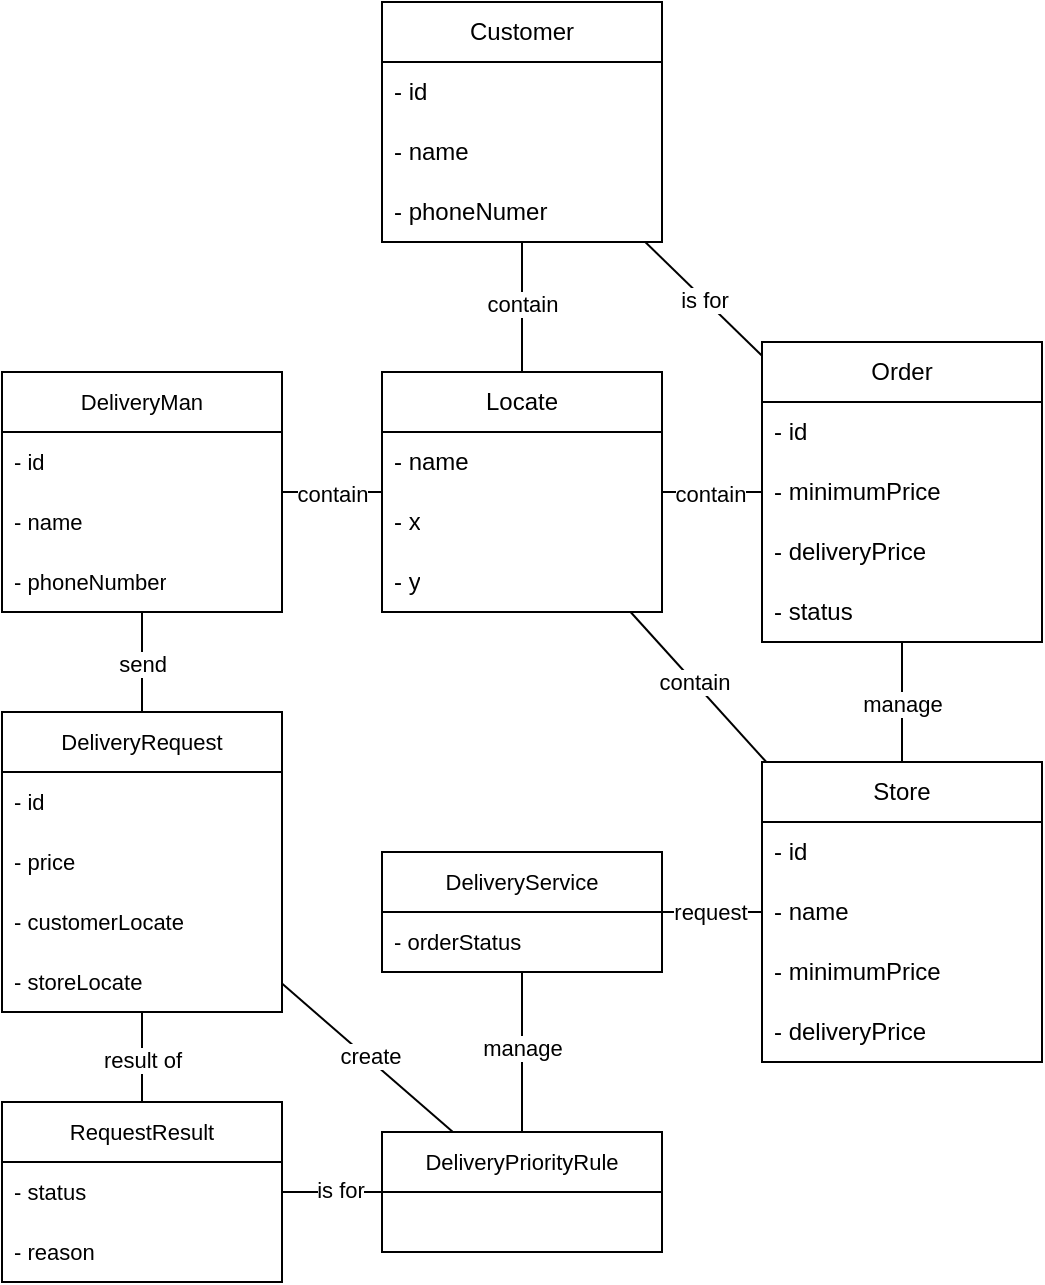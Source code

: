 <mxfile version="24.8.4">
  <diagram id="C5RBs43oDa-KdzZeNtuy" name="Page-1">
    <mxGraphModel dx="1687" dy="914" grid="1" gridSize="10" guides="1" tooltips="1" connect="1" arrows="1" fold="1" page="1" pageScale="1" pageWidth="827" pageHeight="1169" math="0" shadow="0">
      <root>
        <mxCell id="WIyWlLk6GJQsqaUBKTNV-0" />
        <mxCell id="WIyWlLk6GJQsqaUBKTNV-1" parent="WIyWlLk6GJQsqaUBKTNV-0" />
        <mxCell id="I0P8G4K_VJkwYlpdF_ab-0" value="Order" style="swimlane;fontStyle=0;childLayout=stackLayout;horizontal=1;startSize=30;horizontalStack=0;resizeParent=1;resizeParentMax=0;resizeLast=0;collapsible=1;marginBottom=0;whiteSpace=wrap;html=1;" vertex="1" parent="WIyWlLk6GJQsqaUBKTNV-1">
          <mxGeometry x="290" y="250" width="140" height="150" as="geometry">
            <mxRectangle x="160" y="190" width="70" height="30" as="alternateBounds" />
          </mxGeometry>
        </mxCell>
        <mxCell id="I0P8G4K_VJkwYlpdF_ab-1" value="- id" style="text;strokeColor=none;fillColor=none;align=left;verticalAlign=middle;spacingLeft=4;spacingRight=4;overflow=hidden;points=[[0,0.5],[1,0.5]];portConstraint=eastwest;rotatable=0;whiteSpace=wrap;html=1;" vertex="1" parent="I0P8G4K_VJkwYlpdF_ab-0">
          <mxGeometry y="30" width="140" height="30" as="geometry" />
        </mxCell>
        <mxCell id="I0P8G4K_VJkwYlpdF_ab-3" value="- minimumPrice" style="text;strokeColor=none;fillColor=none;align=left;verticalAlign=middle;spacingLeft=4;spacingRight=4;overflow=hidden;points=[[0,0.5],[1,0.5]];portConstraint=eastwest;rotatable=0;whiteSpace=wrap;html=1;" vertex="1" parent="I0P8G4K_VJkwYlpdF_ab-0">
          <mxGeometry y="60" width="140" height="30" as="geometry" />
        </mxCell>
        <mxCell id="I0P8G4K_VJkwYlpdF_ab-8" value="- deliveryPrice" style="text;strokeColor=none;fillColor=none;align=left;verticalAlign=middle;spacingLeft=4;spacingRight=4;overflow=hidden;points=[[0,0.5],[1,0.5]];portConstraint=eastwest;rotatable=0;whiteSpace=wrap;html=1;" vertex="1" parent="I0P8G4K_VJkwYlpdF_ab-0">
          <mxGeometry y="90" width="140" height="30" as="geometry" />
        </mxCell>
        <mxCell id="I0P8G4K_VJkwYlpdF_ab-9" value="- status" style="text;strokeColor=none;fillColor=none;align=left;verticalAlign=middle;spacingLeft=4;spacingRight=4;overflow=hidden;points=[[0,0.5],[1,0.5]];portConstraint=eastwest;rotatable=0;whiteSpace=wrap;html=1;" vertex="1" parent="I0P8G4K_VJkwYlpdF_ab-0">
          <mxGeometry y="120" width="140" height="30" as="geometry" />
        </mxCell>
        <mxCell id="I0P8G4K_VJkwYlpdF_ab-139" style="edgeStyle=none;shape=connector;rounded=0;orthogonalLoop=1;jettySize=auto;html=1;strokeColor=default;align=center;verticalAlign=middle;fontFamily=Helvetica;fontSize=11;fontColor=default;labelBackgroundColor=default;endArrow=none;" edge="1" parent="WIyWlLk6GJQsqaUBKTNV-1" source="I0P8G4K_VJkwYlpdF_ab-10" target="I0P8G4K_VJkwYlpdF_ab-132">
          <mxGeometry relative="1" as="geometry" />
        </mxCell>
        <mxCell id="I0P8G4K_VJkwYlpdF_ab-141" value="request" style="edgeLabel;html=1;align=center;verticalAlign=middle;resizable=0;points=[];fontFamily=Helvetica;fontSize=11;fontColor=default;labelBackgroundColor=default;" vertex="1" connectable="0" parent="I0P8G4K_VJkwYlpdF_ab-139">
          <mxGeometry x="0.046" relative="1" as="geometry">
            <mxPoint as="offset" />
          </mxGeometry>
        </mxCell>
        <mxCell id="I0P8G4K_VJkwYlpdF_ab-10" value="Store" style="swimlane;fontStyle=0;childLayout=stackLayout;horizontal=1;startSize=30;horizontalStack=0;resizeParent=1;resizeParentMax=0;resizeLast=0;collapsible=1;marginBottom=0;whiteSpace=wrap;html=1;" vertex="1" parent="WIyWlLk6GJQsqaUBKTNV-1">
          <mxGeometry x="290" y="460" width="140" height="150" as="geometry">
            <mxRectangle x="160" y="190" width="70" height="30" as="alternateBounds" />
          </mxGeometry>
        </mxCell>
        <mxCell id="I0P8G4K_VJkwYlpdF_ab-11" value="- id" style="text;strokeColor=none;fillColor=none;align=left;verticalAlign=middle;spacingLeft=4;spacingRight=4;overflow=hidden;points=[[0,0.5],[1,0.5]];portConstraint=eastwest;rotatable=0;whiteSpace=wrap;html=1;" vertex="1" parent="I0P8G4K_VJkwYlpdF_ab-10">
          <mxGeometry y="30" width="140" height="30" as="geometry" />
        </mxCell>
        <mxCell id="I0P8G4K_VJkwYlpdF_ab-12" value="- name" style="text;strokeColor=none;fillColor=none;align=left;verticalAlign=middle;spacingLeft=4;spacingRight=4;overflow=hidden;points=[[0,0.5],[1,0.5]];portConstraint=eastwest;rotatable=0;whiteSpace=wrap;html=1;" vertex="1" parent="I0P8G4K_VJkwYlpdF_ab-10">
          <mxGeometry y="60" width="140" height="30" as="geometry" />
        </mxCell>
        <mxCell id="I0P8G4K_VJkwYlpdF_ab-13" value="- minimumPrice" style="text;strokeColor=none;fillColor=none;align=left;verticalAlign=middle;spacingLeft=4;spacingRight=4;overflow=hidden;points=[[0,0.5],[1,0.5]];portConstraint=eastwest;rotatable=0;whiteSpace=wrap;html=1;" vertex="1" parent="I0P8G4K_VJkwYlpdF_ab-10">
          <mxGeometry y="90" width="140" height="30" as="geometry" />
        </mxCell>
        <mxCell id="I0P8G4K_VJkwYlpdF_ab-14" value="- deliveryPrice" style="text;strokeColor=none;fillColor=none;align=left;verticalAlign=middle;spacingLeft=4;spacingRight=4;overflow=hidden;points=[[0,0.5],[1,0.5]];portConstraint=eastwest;rotatable=0;whiteSpace=wrap;html=1;" vertex="1" parent="I0P8G4K_VJkwYlpdF_ab-10">
          <mxGeometry y="120" width="140" height="30" as="geometry" />
        </mxCell>
        <mxCell id="I0P8G4K_VJkwYlpdF_ab-17" value="" style="endArrow=none;html=1;rounded=0;strokeColor=default;align=center;verticalAlign=middle;fontFamily=Helvetica;fontSize=11;fontColor=default;labelBackgroundColor=default;" edge="1" parent="WIyWlLk6GJQsqaUBKTNV-1" source="I0P8G4K_VJkwYlpdF_ab-10" target="I0P8G4K_VJkwYlpdF_ab-0">
          <mxGeometry width="50" height="50" relative="1" as="geometry">
            <mxPoint x="520" y="620" as="sourcePoint" />
            <mxPoint x="570" y="570" as="targetPoint" />
          </mxGeometry>
        </mxCell>
        <mxCell id="I0P8G4K_VJkwYlpdF_ab-18" value="manage" style="edgeLabel;html=1;align=center;verticalAlign=middle;resizable=0;points=[];fontFamily=Helvetica;fontSize=11;fontColor=default;labelBackgroundColor=default;" vertex="1" connectable="0" parent="I0P8G4K_VJkwYlpdF_ab-17">
          <mxGeometry x="0.075" y="2" relative="1" as="geometry">
            <mxPoint x="2" y="3" as="offset" />
          </mxGeometry>
        </mxCell>
        <mxCell id="I0P8G4K_VJkwYlpdF_ab-64" value="" style="edgeStyle=none;shape=connector;rounded=0;orthogonalLoop=1;jettySize=auto;html=1;strokeColor=default;align=center;verticalAlign=middle;fontFamily=Helvetica;fontSize=11;fontColor=default;labelBackgroundColor=default;endArrow=none;" edge="1" parent="WIyWlLk6GJQsqaUBKTNV-1" source="I0P8G4K_VJkwYlpdF_ab-53" target="I0P8G4K_VJkwYlpdF_ab-60">
          <mxGeometry relative="1" as="geometry" />
        </mxCell>
        <mxCell id="I0P8G4K_VJkwYlpdF_ab-65" value="contain" style="edgeLabel;html=1;align=center;verticalAlign=middle;resizable=0;points=[];fontFamily=Helvetica;fontSize=11;fontColor=default;labelBackgroundColor=default;" vertex="1" connectable="0" parent="I0P8G4K_VJkwYlpdF_ab-64">
          <mxGeometry x="-0.054" y="-1" relative="1" as="geometry">
            <mxPoint x="1" as="offset" />
          </mxGeometry>
        </mxCell>
        <mxCell id="I0P8G4K_VJkwYlpdF_ab-53" value="Customer" style="swimlane;fontStyle=0;childLayout=stackLayout;horizontal=1;startSize=30;horizontalStack=0;resizeParent=1;resizeParentMax=0;resizeLast=0;collapsible=1;marginBottom=0;whiteSpace=wrap;html=1;" vertex="1" parent="WIyWlLk6GJQsqaUBKTNV-1">
          <mxGeometry x="100" y="80" width="140" height="120" as="geometry">
            <mxRectangle x="160" y="190" width="70" height="30" as="alternateBounds" />
          </mxGeometry>
        </mxCell>
        <mxCell id="I0P8G4K_VJkwYlpdF_ab-54" value="- id" style="text;strokeColor=none;fillColor=none;align=left;verticalAlign=middle;spacingLeft=4;spacingRight=4;overflow=hidden;points=[[0,0.5],[1,0.5]];portConstraint=eastwest;rotatable=0;whiteSpace=wrap;html=1;" vertex="1" parent="I0P8G4K_VJkwYlpdF_ab-53">
          <mxGeometry y="30" width="140" height="30" as="geometry" />
        </mxCell>
        <mxCell id="I0P8G4K_VJkwYlpdF_ab-55" value="- name" style="text;strokeColor=none;fillColor=none;align=left;verticalAlign=middle;spacingLeft=4;spacingRight=4;overflow=hidden;points=[[0,0.5],[1,0.5]];portConstraint=eastwest;rotatable=0;whiteSpace=wrap;html=1;" vertex="1" parent="I0P8G4K_VJkwYlpdF_ab-53">
          <mxGeometry y="60" width="140" height="30" as="geometry" />
        </mxCell>
        <mxCell id="I0P8G4K_VJkwYlpdF_ab-56" value="- phoneNumer" style="text;strokeColor=none;fillColor=none;align=left;verticalAlign=middle;spacingLeft=4;spacingRight=4;overflow=hidden;points=[[0,0.5],[1,0.5]];portConstraint=eastwest;rotatable=0;whiteSpace=wrap;html=1;" vertex="1" parent="I0P8G4K_VJkwYlpdF_ab-53">
          <mxGeometry y="90" width="140" height="30" as="geometry" />
        </mxCell>
        <mxCell id="I0P8G4K_VJkwYlpdF_ab-60" value="Locate" style="swimlane;fontStyle=0;childLayout=stackLayout;horizontal=1;startSize=30;horizontalStack=0;resizeParent=1;resizeParentMax=0;resizeLast=0;collapsible=1;marginBottom=0;whiteSpace=wrap;html=1;" vertex="1" parent="WIyWlLk6GJQsqaUBKTNV-1">
          <mxGeometry x="100" y="265" width="140" height="120" as="geometry">
            <mxRectangle x="160" y="190" width="70" height="30" as="alternateBounds" />
          </mxGeometry>
        </mxCell>
        <mxCell id="I0P8G4K_VJkwYlpdF_ab-63" value="- name" style="text;strokeColor=none;fillColor=none;align=left;verticalAlign=middle;spacingLeft=4;spacingRight=4;overflow=hidden;points=[[0,0.5],[1,0.5]];portConstraint=eastwest;rotatable=0;whiteSpace=wrap;html=1;" vertex="1" parent="I0P8G4K_VJkwYlpdF_ab-60">
          <mxGeometry y="30" width="140" height="30" as="geometry" />
        </mxCell>
        <mxCell id="I0P8G4K_VJkwYlpdF_ab-61" value="- x" style="text;strokeColor=none;fillColor=none;align=left;verticalAlign=middle;spacingLeft=4;spacingRight=4;overflow=hidden;points=[[0,0.5],[1,0.5]];portConstraint=eastwest;rotatable=0;whiteSpace=wrap;html=1;" vertex="1" parent="I0P8G4K_VJkwYlpdF_ab-60">
          <mxGeometry y="60" width="140" height="30" as="geometry" />
        </mxCell>
        <mxCell id="I0P8G4K_VJkwYlpdF_ab-62" value="- y" style="text;strokeColor=none;fillColor=none;align=left;verticalAlign=middle;spacingLeft=4;spacingRight=4;overflow=hidden;points=[[0,0.5],[1,0.5]];portConstraint=eastwest;rotatable=0;whiteSpace=wrap;html=1;" vertex="1" parent="I0P8G4K_VJkwYlpdF_ab-60">
          <mxGeometry y="90" width="140" height="30" as="geometry" />
        </mxCell>
        <mxCell id="I0P8G4K_VJkwYlpdF_ab-66" value="" style="edgeStyle=none;shape=connector;rounded=0;orthogonalLoop=1;jettySize=auto;html=1;strokeColor=default;align=center;verticalAlign=middle;fontFamily=Helvetica;fontSize=11;fontColor=default;labelBackgroundColor=default;endArrow=none;" edge="1" parent="WIyWlLk6GJQsqaUBKTNV-1" source="I0P8G4K_VJkwYlpdF_ab-60" target="I0P8G4K_VJkwYlpdF_ab-10">
          <mxGeometry relative="1" as="geometry" />
        </mxCell>
        <mxCell id="I0P8G4K_VJkwYlpdF_ab-68" value="contain" style="edgeLabel;html=1;align=center;verticalAlign=middle;resizable=0;points=[];fontFamily=Helvetica;fontSize=11;fontColor=default;labelBackgroundColor=default;" vertex="1" connectable="0" parent="I0P8G4K_VJkwYlpdF_ab-66">
          <mxGeometry x="-0.069" relative="1" as="geometry">
            <mxPoint as="offset" />
          </mxGeometry>
        </mxCell>
        <mxCell id="I0P8G4K_VJkwYlpdF_ab-76" value="" style="edgeStyle=none;shape=connector;rounded=0;orthogonalLoop=1;jettySize=auto;html=1;strokeColor=default;align=center;verticalAlign=middle;fontFamily=Helvetica;fontSize=11;fontColor=default;labelBackgroundColor=default;endArrow=none;" edge="1" parent="WIyWlLk6GJQsqaUBKTNV-1" source="I0P8G4K_VJkwYlpdF_ab-72" target="I0P8G4K_VJkwYlpdF_ab-60">
          <mxGeometry relative="1" as="geometry" />
        </mxCell>
        <mxCell id="I0P8G4K_VJkwYlpdF_ab-77" value="contain" style="edgeLabel;html=1;align=center;verticalAlign=middle;resizable=0;points=[];fontFamily=Helvetica;fontSize=11;fontColor=default;labelBackgroundColor=default;" vertex="1" connectable="0" parent="I0P8G4K_VJkwYlpdF_ab-76">
          <mxGeometry x="-0.004" y="-1" relative="1" as="geometry">
            <mxPoint as="offset" />
          </mxGeometry>
        </mxCell>
        <mxCell id="I0P8G4K_VJkwYlpdF_ab-116" style="edgeStyle=none;shape=connector;rounded=0;orthogonalLoop=1;jettySize=auto;html=1;strokeColor=default;align=center;verticalAlign=middle;fontFamily=Helvetica;fontSize=11;fontColor=default;labelBackgroundColor=default;endArrow=none;" edge="1" parent="WIyWlLk6GJQsqaUBKTNV-1" source="I0P8G4K_VJkwYlpdF_ab-72" target="I0P8G4K_VJkwYlpdF_ab-86">
          <mxGeometry relative="1" as="geometry" />
        </mxCell>
        <mxCell id="I0P8G4K_VJkwYlpdF_ab-119" value="send" style="edgeLabel;html=1;align=center;verticalAlign=middle;resizable=0;points=[];fontFamily=Helvetica;fontSize=11;fontColor=default;labelBackgroundColor=default;" vertex="1" connectable="0" parent="I0P8G4K_VJkwYlpdF_ab-116">
          <mxGeometry x="0.029" relative="1" as="geometry">
            <mxPoint as="offset" />
          </mxGeometry>
        </mxCell>
        <mxCell id="I0P8G4K_VJkwYlpdF_ab-72" value="DeliveryMan" style="swimlane;fontStyle=0;childLayout=stackLayout;horizontal=1;startSize=30;horizontalStack=0;resizeParent=1;resizeParentMax=0;resizeLast=0;collapsible=1;marginBottom=0;whiteSpace=wrap;html=1;fontFamily=Helvetica;fontSize=11;fontColor=default;labelBackgroundColor=default;" vertex="1" parent="WIyWlLk6GJQsqaUBKTNV-1">
          <mxGeometry x="-90" y="265" width="140" height="120" as="geometry" />
        </mxCell>
        <mxCell id="I0P8G4K_VJkwYlpdF_ab-73" value="- id" style="text;strokeColor=none;fillColor=none;align=left;verticalAlign=middle;spacingLeft=4;spacingRight=4;overflow=hidden;points=[[0,0.5],[1,0.5]];portConstraint=eastwest;rotatable=0;whiteSpace=wrap;html=1;fontFamily=Helvetica;fontSize=11;fontColor=default;labelBackgroundColor=default;" vertex="1" parent="I0P8G4K_VJkwYlpdF_ab-72">
          <mxGeometry y="30" width="140" height="30" as="geometry" />
        </mxCell>
        <mxCell id="I0P8G4K_VJkwYlpdF_ab-74" value="- name" style="text;strokeColor=none;fillColor=none;align=left;verticalAlign=middle;spacingLeft=4;spacingRight=4;overflow=hidden;points=[[0,0.5],[1,0.5]];portConstraint=eastwest;rotatable=0;whiteSpace=wrap;html=1;fontFamily=Helvetica;fontSize=11;fontColor=default;labelBackgroundColor=default;" vertex="1" parent="I0P8G4K_VJkwYlpdF_ab-72">
          <mxGeometry y="60" width="140" height="30" as="geometry" />
        </mxCell>
        <mxCell id="I0P8G4K_VJkwYlpdF_ab-75" value="- phoneNumber" style="text;strokeColor=none;fillColor=none;align=left;verticalAlign=middle;spacingLeft=4;spacingRight=4;overflow=hidden;points=[[0,0.5],[1,0.5]];portConstraint=eastwest;rotatable=0;whiteSpace=wrap;html=1;fontFamily=Helvetica;fontSize=11;fontColor=default;labelBackgroundColor=default;" vertex="1" parent="I0P8G4K_VJkwYlpdF_ab-72">
          <mxGeometry y="90" width="140" height="30" as="geometry" />
        </mxCell>
        <mxCell id="I0P8G4K_VJkwYlpdF_ab-117" style="edgeStyle=none;shape=connector;rounded=0;orthogonalLoop=1;jettySize=auto;html=1;strokeColor=default;align=center;verticalAlign=middle;fontFamily=Helvetica;fontSize=11;fontColor=default;labelBackgroundColor=default;endArrow=none;" edge="1" parent="WIyWlLk6GJQsqaUBKTNV-1" source="I0P8G4K_VJkwYlpdF_ab-79" target="I0P8G4K_VJkwYlpdF_ab-86">
          <mxGeometry relative="1" as="geometry" />
        </mxCell>
        <mxCell id="I0P8G4K_VJkwYlpdF_ab-118" value="result of" style="edgeLabel;html=1;align=center;verticalAlign=middle;resizable=0;points=[];fontFamily=Helvetica;fontSize=11;fontColor=default;labelBackgroundColor=default;" vertex="1" connectable="0" parent="I0P8G4K_VJkwYlpdF_ab-117">
          <mxGeometry x="-0.073" relative="1" as="geometry">
            <mxPoint as="offset" />
          </mxGeometry>
        </mxCell>
        <mxCell id="I0P8G4K_VJkwYlpdF_ab-128" style="edgeStyle=none;shape=connector;rounded=0;orthogonalLoop=1;jettySize=auto;html=1;strokeColor=default;align=center;verticalAlign=middle;fontFamily=Helvetica;fontSize=11;fontColor=default;labelBackgroundColor=default;endArrow=none;" edge="1" parent="WIyWlLk6GJQsqaUBKTNV-1" source="I0P8G4K_VJkwYlpdF_ab-79" target="I0P8G4K_VJkwYlpdF_ab-120">
          <mxGeometry relative="1" as="geometry" />
        </mxCell>
        <mxCell id="I0P8G4K_VJkwYlpdF_ab-129" value="is for" style="edgeLabel;html=1;align=center;verticalAlign=middle;resizable=0;points=[];fontFamily=Helvetica;fontSize=11;fontColor=default;labelBackgroundColor=default;" vertex="1" connectable="0" parent="I0P8G4K_VJkwYlpdF_ab-128">
          <mxGeometry x="0.133" y="1" relative="1" as="geometry">
            <mxPoint as="offset" />
          </mxGeometry>
        </mxCell>
        <mxCell id="I0P8G4K_VJkwYlpdF_ab-79" value="RequestResult" style="swimlane;fontStyle=0;childLayout=stackLayout;horizontal=1;startSize=30;horizontalStack=0;resizeParent=1;resizeParentMax=0;resizeLast=0;collapsible=1;marginBottom=0;whiteSpace=wrap;html=1;fontFamily=Helvetica;fontSize=11;fontColor=default;labelBackgroundColor=default;" vertex="1" parent="WIyWlLk6GJQsqaUBKTNV-1">
          <mxGeometry x="-90" y="630" width="140" height="90" as="geometry" />
        </mxCell>
        <mxCell id="I0P8G4K_VJkwYlpdF_ab-80" value="- status" style="text;strokeColor=none;fillColor=none;align=left;verticalAlign=middle;spacingLeft=4;spacingRight=4;overflow=hidden;points=[[0,0.5],[1,0.5]];portConstraint=eastwest;rotatable=0;whiteSpace=wrap;html=1;fontFamily=Helvetica;fontSize=11;fontColor=default;labelBackgroundColor=default;" vertex="1" parent="I0P8G4K_VJkwYlpdF_ab-79">
          <mxGeometry y="30" width="140" height="30" as="geometry" />
        </mxCell>
        <mxCell id="I0P8G4K_VJkwYlpdF_ab-81" value="- reason" style="text;strokeColor=none;fillColor=none;align=left;verticalAlign=middle;spacingLeft=4;spacingRight=4;overflow=hidden;points=[[0,0.5],[1,0.5]];portConstraint=eastwest;rotatable=0;whiteSpace=wrap;html=1;fontFamily=Helvetica;fontSize=11;fontColor=default;labelBackgroundColor=default;" vertex="1" parent="I0P8G4K_VJkwYlpdF_ab-79">
          <mxGeometry y="60" width="140" height="30" as="geometry" />
        </mxCell>
        <mxCell id="I0P8G4K_VJkwYlpdF_ab-86" value="DeliveryRequest" style="swimlane;fontStyle=0;childLayout=stackLayout;horizontal=1;startSize=30;horizontalStack=0;resizeParent=1;resizeParentMax=0;resizeLast=0;collapsible=1;marginBottom=0;whiteSpace=wrap;html=1;fontFamily=Helvetica;fontSize=11;fontColor=default;labelBackgroundColor=default;" vertex="1" parent="WIyWlLk6GJQsqaUBKTNV-1">
          <mxGeometry x="-90" y="435" width="140" height="150" as="geometry" />
        </mxCell>
        <mxCell id="I0P8G4K_VJkwYlpdF_ab-87" value="- id" style="text;strokeColor=none;fillColor=none;align=left;verticalAlign=middle;spacingLeft=4;spacingRight=4;overflow=hidden;points=[[0,0.5],[1,0.5]];portConstraint=eastwest;rotatable=0;whiteSpace=wrap;html=1;fontFamily=Helvetica;fontSize=11;fontColor=default;labelBackgroundColor=default;" vertex="1" parent="I0P8G4K_VJkwYlpdF_ab-86">
          <mxGeometry y="30" width="140" height="30" as="geometry" />
        </mxCell>
        <mxCell id="I0P8G4K_VJkwYlpdF_ab-89" value="- price" style="text;strokeColor=none;fillColor=none;align=left;verticalAlign=middle;spacingLeft=4;spacingRight=4;overflow=hidden;points=[[0,0.5],[1,0.5]];portConstraint=eastwest;rotatable=0;whiteSpace=wrap;html=1;fontFamily=Helvetica;fontSize=11;fontColor=default;labelBackgroundColor=default;" vertex="1" parent="I0P8G4K_VJkwYlpdF_ab-86">
          <mxGeometry y="60" width="140" height="30" as="geometry" />
        </mxCell>
        <mxCell id="I0P8G4K_VJkwYlpdF_ab-110" value="- customerLocate" style="text;strokeColor=none;fillColor=none;align=left;verticalAlign=middle;spacingLeft=4;spacingRight=4;overflow=hidden;points=[[0,0.5],[1,0.5]];portConstraint=eastwest;rotatable=0;whiteSpace=wrap;html=1;fontFamily=Helvetica;fontSize=11;fontColor=default;labelBackgroundColor=default;" vertex="1" parent="I0P8G4K_VJkwYlpdF_ab-86">
          <mxGeometry y="90" width="140" height="30" as="geometry" />
        </mxCell>
        <mxCell id="I0P8G4K_VJkwYlpdF_ab-111" value="- storeLocate" style="text;strokeColor=none;fillColor=none;align=left;verticalAlign=middle;spacingLeft=4;spacingRight=4;overflow=hidden;points=[[0,0.5],[1,0.5]];portConstraint=eastwest;rotatable=0;whiteSpace=wrap;html=1;fontFamily=Helvetica;fontSize=11;fontColor=default;labelBackgroundColor=default;" vertex="1" parent="I0P8G4K_VJkwYlpdF_ab-86">
          <mxGeometry y="120" width="140" height="30" as="geometry" />
        </mxCell>
        <mxCell id="I0P8G4K_VJkwYlpdF_ab-113" style="edgeStyle=none;shape=connector;rounded=0;orthogonalLoop=1;jettySize=auto;html=1;strokeColor=default;align=center;verticalAlign=middle;fontFamily=Helvetica;fontSize=11;fontColor=default;labelBackgroundColor=default;endArrow=none;" edge="1" parent="WIyWlLk6GJQsqaUBKTNV-1" source="I0P8G4K_VJkwYlpdF_ab-3" target="I0P8G4K_VJkwYlpdF_ab-60">
          <mxGeometry relative="1" as="geometry" />
        </mxCell>
        <mxCell id="I0P8G4K_VJkwYlpdF_ab-114" value="contain" style="edgeLabel;html=1;align=center;verticalAlign=middle;resizable=0;points=[];fontFamily=Helvetica;fontSize=11;fontColor=default;labelBackgroundColor=default;" vertex="1" connectable="0" parent="I0P8G4K_VJkwYlpdF_ab-113">
          <mxGeometry x="0.05" y="1" relative="1" as="geometry">
            <mxPoint as="offset" />
          </mxGeometry>
        </mxCell>
        <mxCell id="I0P8G4K_VJkwYlpdF_ab-124" style="edgeStyle=none;shape=connector;rounded=0;orthogonalLoop=1;jettySize=auto;html=1;strokeColor=default;align=center;verticalAlign=middle;fontFamily=Helvetica;fontSize=11;fontColor=default;labelBackgroundColor=default;endArrow=none;" edge="1" parent="WIyWlLk6GJQsqaUBKTNV-1" source="I0P8G4K_VJkwYlpdF_ab-120" target="I0P8G4K_VJkwYlpdF_ab-86">
          <mxGeometry relative="1" as="geometry" />
        </mxCell>
        <mxCell id="I0P8G4K_VJkwYlpdF_ab-125" value="create" style="edgeLabel;html=1;align=center;verticalAlign=middle;resizable=0;points=[];fontFamily=Helvetica;fontSize=11;fontColor=default;labelBackgroundColor=default;" vertex="1" connectable="0" parent="I0P8G4K_VJkwYlpdF_ab-124">
          <mxGeometry x="-0.006" y="-1" relative="1" as="geometry">
            <mxPoint as="offset" />
          </mxGeometry>
        </mxCell>
        <mxCell id="I0P8G4K_VJkwYlpdF_ab-133" value="" style="edgeStyle=none;shape=connector;rounded=0;orthogonalLoop=1;jettySize=auto;html=1;strokeColor=default;align=center;verticalAlign=middle;fontFamily=Helvetica;fontSize=11;fontColor=default;labelBackgroundColor=default;endArrow=none;" edge="1" parent="WIyWlLk6GJQsqaUBKTNV-1" source="I0P8G4K_VJkwYlpdF_ab-120" target="I0P8G4K_VJkwYlpdF_ab-132">
          <mxGeometry relative="1" as="geometry" />
        </mxCell>
        <mxCell id="I0P8G4K_VJkwYlpdF_ab-134" value="manage" style="edgeLabel;html=1;align=center;verticalAlign=middle;resizable=0;points=[];fontFamily=Helvetica;fontSize=11;fontColor=default;labelBackgroundColor=default;" vertex="1" connectable="0" parent="I0P8G4K_VJkwYlpdF_ab-133">
          <mxGeometry x="0.046" relative="1" as="geometry">
            <mxPoint as="offset" />
          </mxGeometry>
        </mxCell>
        <mxCell id="I0P8G4K_VJkwYlpdF_ab-120" value="DeliveryPriorityRule" style="swimlane;fontStyle=0;childLayout=stackLayout;horizontal=1;startSize=30;horizontalStack=0;resizeParent=1;resizeParentMax=0;resizeLast=0;collapsible=1;marginBottom=0;whiteSpace=wrap;html=1;fontFamily=Helvetica;fontSize=11;fontColor=default;labelBackgroundColor=default;" vertex="1" parent="WIyWlLk6GJQsqaUBKTNV-1">
          <mxGeometry x="100" y="645" width="140" height="60" as="geometry" />
        </mxCell>
        <mxCell id="I0P8G4K_VJkwYlpdF_ab-132" value="DeliveryService" style="swimlane;fontStyle=0;childLayout=stackLayout;horizontal=1;startSize=30;horizontalStack=0;resizeParent=1;resizeParentMax=0;resizeLast=0;collapsible=1;marginBottom=0;whiteSpace=wrap;html=1;fontFamily=Helvetica;fontSize=11;fontColor=default;labelBackgroundColor=default;" vertex="1" parent="WIyWlLk6GJQsqaUBKTNV-1">
          <mxGeometry x="100" y="505" width="140" height="60" as="geometry" />
        </mxCell>
        <mxCell id="I0P8G4K_VJkwYlpdF_ab-155" value="- orderStatus" style="text;strokeColor=none;fillColor=none;align=left;verticalAlign=middle;spacingLeft=4;spacingRight=4;overflow=hidden;points=[[0,0.5],[1,0.5]];portConstraint=eastwest;rotatable=0;whiteSpace=wrap;html=1;fontFamily=Helvetica;fontSize=11;fontColor=default;labelBackgroundColor=default;" vertex="1" parent="I0P8G4K_VJkwYlpdF_ab-132">
          <mxGeometry y="30" width="140" height="30" as="geometry" />
        </mxCell>
        <mxCell id="I0P8G4K_VJkwYlpdF_ab-148" style="edgeStyle=none;shape=connector;rounded=0;orthogonalLoop=1;jettySize=auto;html=1;strokeColor=default;align=center;verticalAlign=middle;fontFamily=Helvetica;fontSize=11;fontColor=default;labelBackgroundColor=default;endArrow=none;" edge="1" parent="WIyWlLk6GJQsqaUBKTNV-1" source="I0P8G4K_VJkwYlpdF_ab-53" target="I0P8G4K_VJkwYlpdF_ab-0">
          <mxGeometry relative="1" as="geometry" />
        </mxCell>
        <mxCell id="I0P8G4K_VJkwYlpdF_ab-149" value="is for" style="edgeLabel;html=1;align=center;verticalAlign=middle;resizable=0;points=[];fontFamily=Helvetica;fontSize=11;fontColor=default;labelBackgroundColor=default;" vertex="1" connectable="0" parent="I0P8G4K_VJkwYlpdF_ab-148">
          <mxGeometry x="0.005" relative="1" as="geometry">
            <mxPoint as="offset" />
          </mxGeometry>
        </mxCell>
      </root>
    </mxGraphModel>
  </diagram>
</mxfile>
